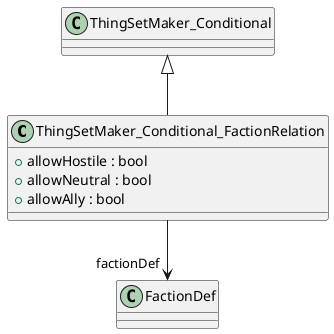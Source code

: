 @startuml
class ThingSetMaker_Conditional_FactionRelation {
    + allowHostile : bool
    + allowNeutral : bool
    + allowAlly : bool
}
ThingSetMaker_Conditional <|-- ThingSetMaker_Conditional_FactionRelation
ThingSetMaker_Conditional_FactionRelation --> "factionDef" FactionDef
@enduml
